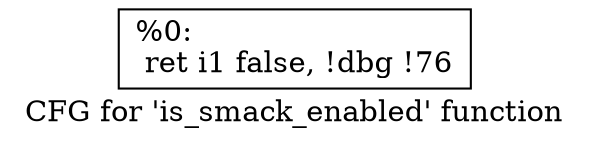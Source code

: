 digraph "CFG for 'is_smack_enabled' function" {
	label="CFG for 'is_smack_enabled' function";

	Node0x2353a40 [shape=record,label="{%0:\l  ret i1 false, !dbg !76\l}"];
}
